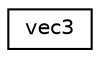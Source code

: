 digraph "Graphical Class Hierarchy"
{
  edge [fontname="Helvetica",fontsize="10",labelfontname="Helvetica",labelfontsize="10"];
  node [fontname="Helvetica",fontsize="10",shape=record];
  rankdir="LR";
  Node1 [label="vec3",height=0.2,width=0.4,color="black", fillcolor="white", style="filled",URL="$classvec3.html"];
}
